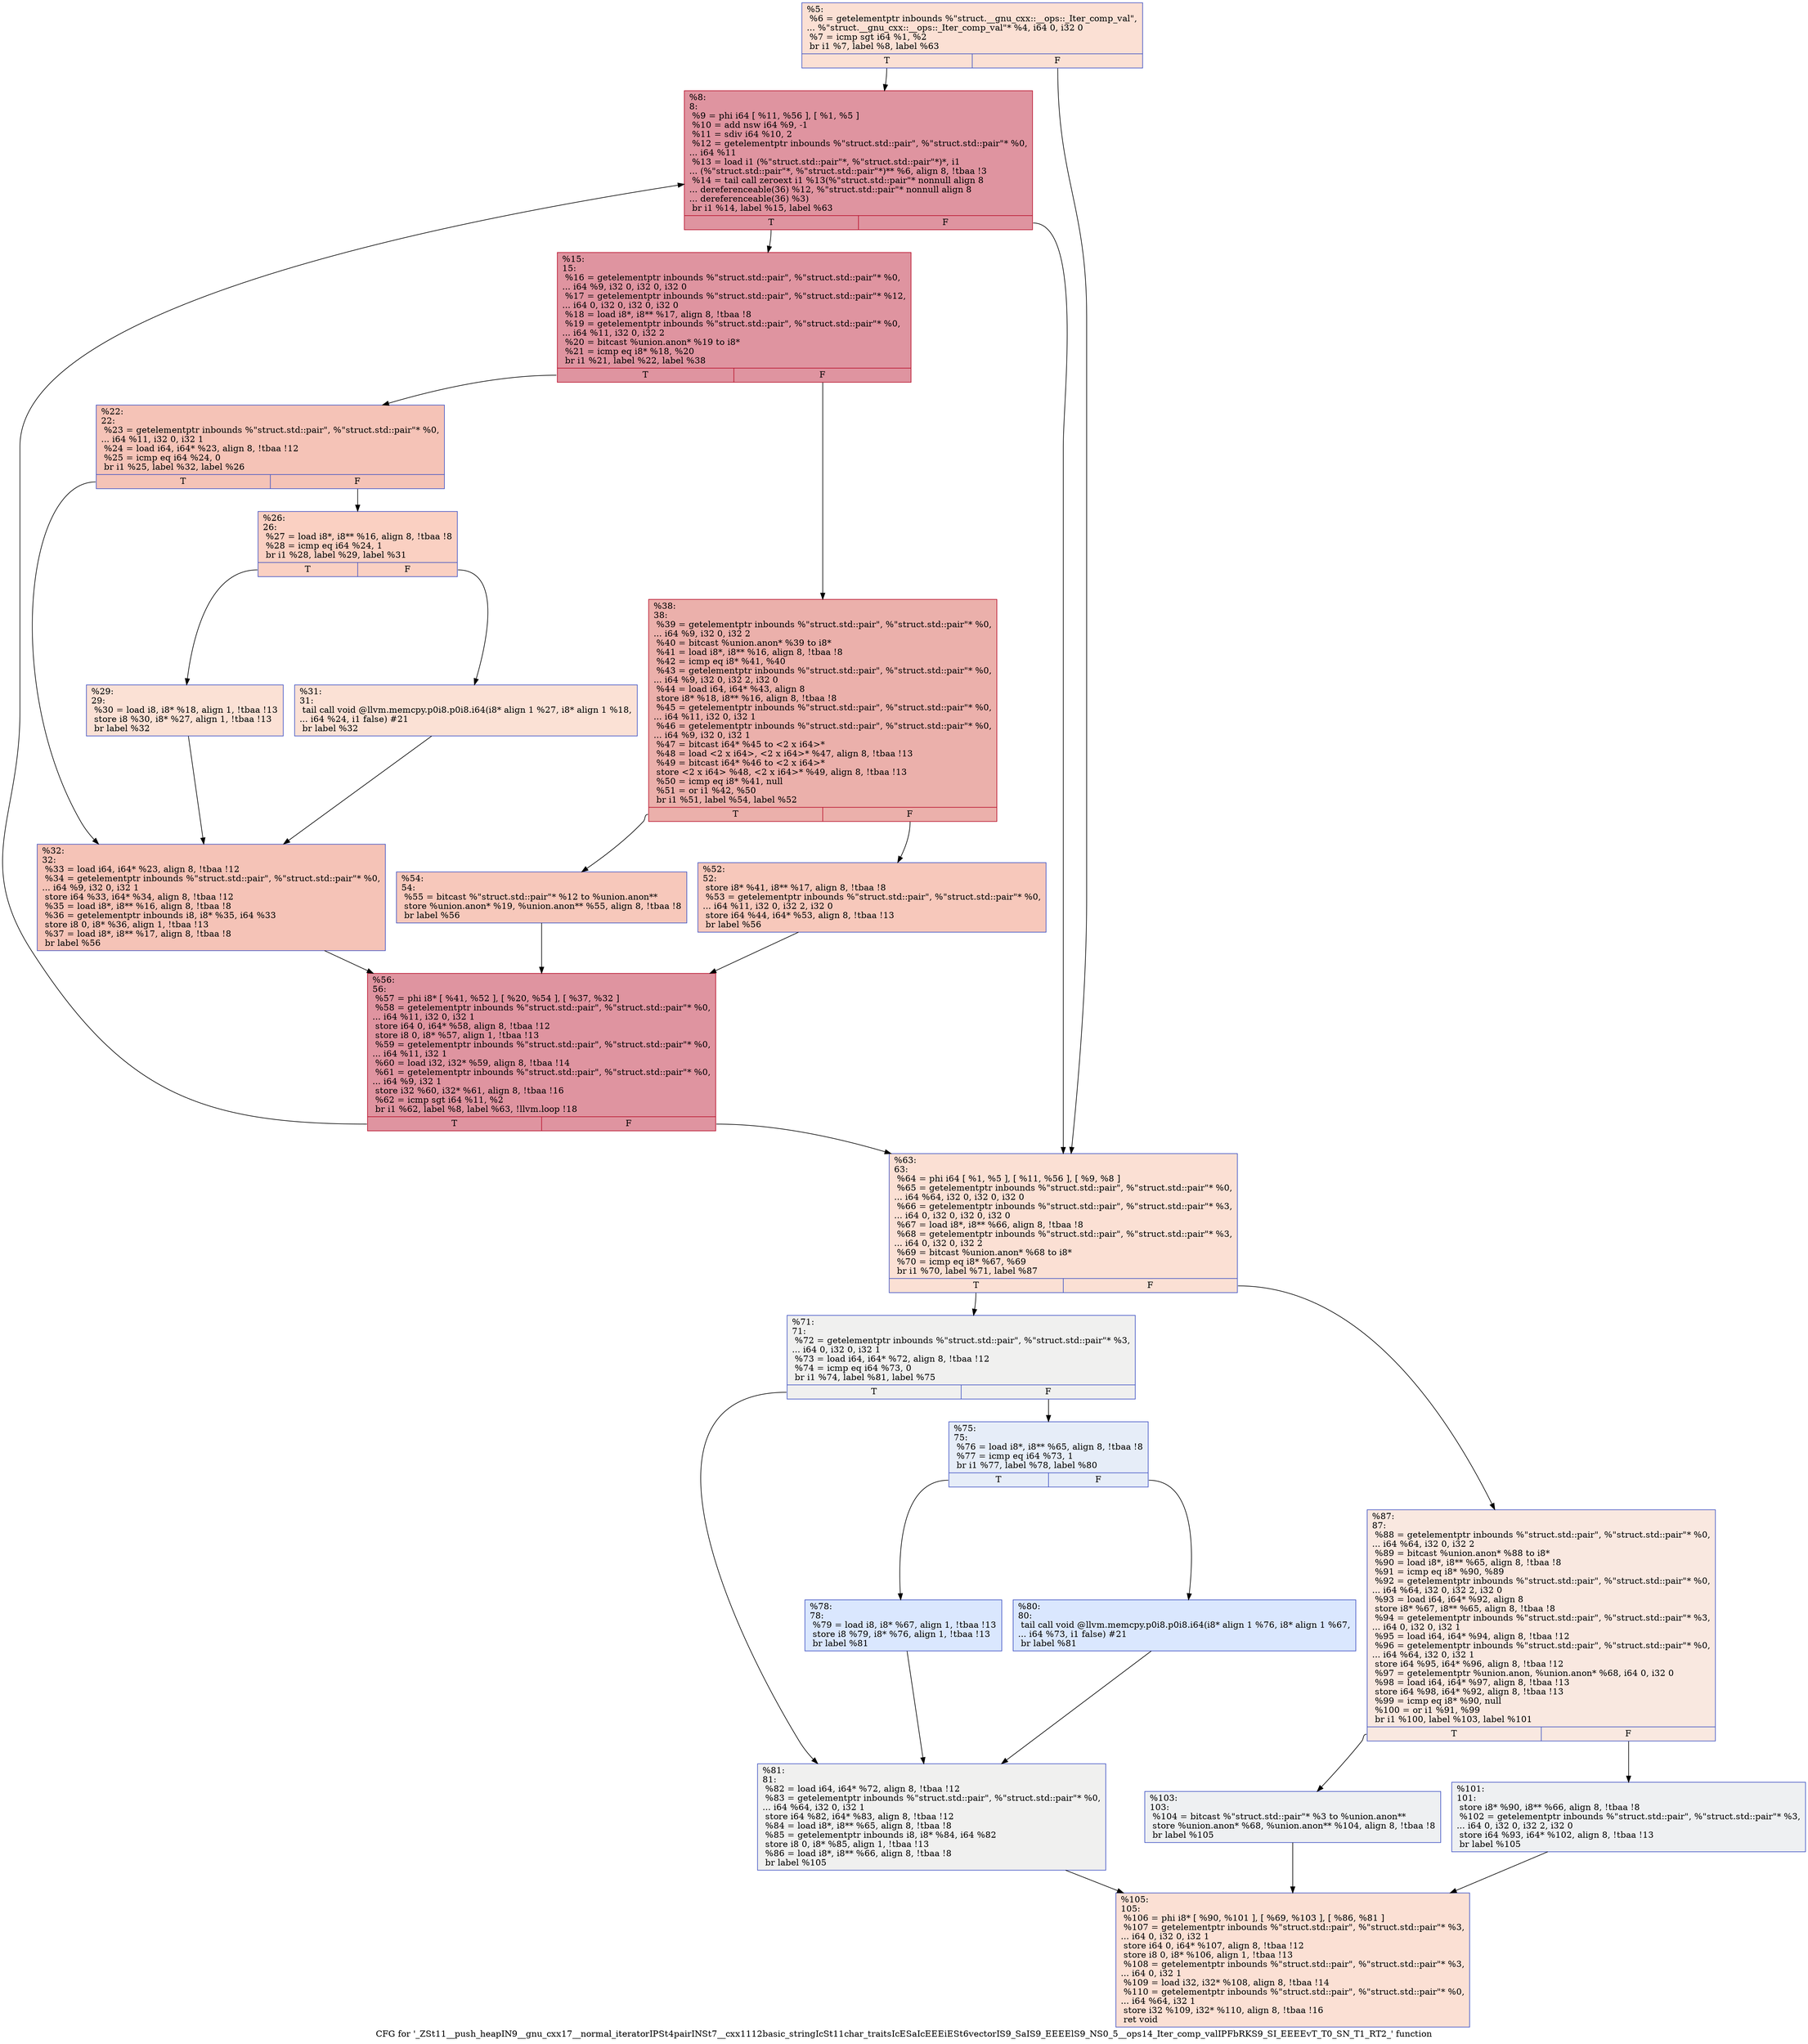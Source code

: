 digraph "CFG for '_ZSt11__push_heapIN9__gnu_cxx17__normal_iteratorIPSt4pairINSt7__cxx1112basic_stringIcSt11char_traitsIcESaIcEEEiESt6vectorIS9_SaIS9_EEEElS9_NS0_5__ops14_Iter_comp_valIPFbRKS9_SI_EEEEvT_T0_SN_T1_RT2_' function" {
	label="CFG for '_ZSt11__push_heapIN9__gnu_cxx17__normal_iteratorIPSt4pairINSt7__cxx1112basic_stringIcSt11char_traitsIcESaIcEEEiESt6vectorIS9_SaIS9_EEEElS9_NS0_5__ops14_Iter_comp_valIPFbRKS9_SI_EEEEvT_T0_SN_T1_RT2_' function";

	Node0x56528594f690 [shape=record,color="#3d50c3ff", style=filled, fillcolor="#f7b99e70",label="{%5:\l  %6 = getelementptr inbounds %\"struct.__gnu_cxx::__ops::_Iter_comp_val\",\l... %\"struct.__gnu_cxx::__ops::_Iter_comp_val\"* %4, i64 0, i32 0\l  %7 = icmp sgt i64 %1, %2\l  br i1 %7, label %8, label %63\l|{<s0>T|<s1>F}}"];
	Node0x56528594f690:s0 -> Node0x56528594f7a0;
	Node0x56528594f690:s1 -> Node0x56528594f7f0;
	Node0x56528594f7a0 [shape=record,color="#b70d28ff", style=filled, fillcolor="#b70d2870",label="{%8:\l8:                                                \l  %9 = phi i64 [ %11, %56 ], [ %1, %5 ]\l  %10 = add nsw i64 %9, -1\l  %11 = sdiv i64 %10, 2\l  %12 = getelementptr inbounds %\"struct.std::pair\", %\"struct.std::pair\"* %0,\l... i64 %11\l  %13 = load i1 (%\"struct.std::pair\"*, %\"struct.std::pair\"*)*, i1\l... (%\"struct.std::pair\"*, %\"struct.std::pair\"*)** %6, align 8, !tbaa !3\l  %14 = tail call zeroext i1 %13(%\"struct.std::pair\"* nonnull align 8\l... dereferenceable(36) %12, %\"struct.std::pair\"* nonnull align 8\l... dereferenceable(36) %3)\l  br i1 %14, label %15, label %63\l|{<s0>T|<s1>F}}"];
	Node0x56528594f7a0:s0 -> Node0x565285952d50;
	Node0x56528594f7a0:s1 -> Node0x56528594f7f0;
	Node0x565285952d50 [shape=record,color="#b70d28ff", style=filled, fillcolor="#b70d2870",label="{%15:\l15:                                               \l  %16 = getelementptr inbounds %\"struct.std::pair\", %\"struct.std::pair\"* %0,\l... i64 %9, i32 0, i32 0, i32 0\l  %17 = getelementptr inbounds %\"struct.std::pair\", %\"struct.std::pair\"* %12,\l... i64 0, i32 0, i32 0, i32 0\l  %18 = load i8*, i8** %17, align 8, !tbaa !8\l  %19 = getelementptr inbounds %\"struct.std::pair\", %\"struct.std::pair\"* %0,\l... i64 %11, i32 0, i32 2\l  %20 = bitcast %union.anon* %19 to i8*\l  %21 = icmp eq i8* %18, %20\l  br i1 %21, label %22, label %38\l|{<s0>T|<s1>F}}"];
	Node0x565285952d50:s0 -> Node0x565285953210;
	Node0x565285952d50:s1 -> Node0x565285953260;
	Node0x565285953210 [shape=record,color="#3d50c3ff", style=filled, fillcolor="#e8765c70",label="{%22:\l22:                                               \l  %23 = getelementptr inbounds %\"struct.std::pair\", %\"struct.std::pair\"* %0,\l... i64 %11, i32 0, i32 1\l  %24 = load i64, i64* %23, align 8, !tbaa !12\l  %25 = icmp eq i64 %24, 0\l  br i1 %25, label %32, label %26\l|{<s0>T|<s1>F}}"];
	Node0x565285953210:s0 -> Node0x565285953540;
	Node0x565285953210:s1 -> Node0x565285953590;
	Node0x565285953590 [shape=record,color="#3d50c3ff", style=filled, fillcolor="#f3947570",label="{%26:\l26:                                               \l  %27 = load i8*, i8** %16, align 8, !tbaa !8\l  %28 = icmp eq i64 %24, 1\l  br i1 %28, label %29, label %31\l|{<s0>T|<s1>F}}"];
	Node0x565285953590:s0 -> Node0x5652859537d0;
	Node0x565285953590:s1 -> Node0x565285953820;
	Node0x5652859537d0 [shape=record,color="#3d50c3ff", style=filled, fillcolor="#f7bca170",label="{%29:\l29:                                               \l  %30 = load i8, i8* %18, align 1, !tbaa !13\l  store i8 %30, i8* %27, align 1, !tbaa !13\l  br label %32\l}"];
	Node0x5652859537d0 -> Node0x565285953540;
	Node0x565285953820 [shape=record,color="#3d50c3ff", style=filled, fillcolor="#f7bca170",label="{%31:\l31:                                               \l  tail call void @llvm.memcpy.p0i8.p0i8.i64(i8* align 1 %27, i8* align 1 %18,\l... i64 %24, i1 false) #21\l  br label %32\l}"];
	Node0x565285953820 -> Node0x565285953540;
	Node0x565285953540 [shape=record,color="#3d50c3ff", style=filled, fillcolor="#e8765c70",label="{%32:\l32:                                               \l  %33 = load i64, i64* %23, align 8, !tbaa !12\l  %34 = getelementptr inbounds %\"struct.std::pair\", %\"struct.std::pair\"* %0,\l... i64 %9, i32 0, i32 1\l  store i64 %33, i64* %34, align 8, !tbaa !12\l  %35 = load i8*, i8** %16, align 8, !tbaa !8\l  %36 = getelementptr inbounds i8, i8* %35, i64 %33\l  store i8 0, i8* %36, align 1, !tbaa !13\l  %37 = load i8*, i8** %17, align 8, !tbaa !8\l  br label %56\l}"];
	Node0x565285953540 -> Node0x56528594f410;
	Node0x565285953260 [shape=record,color="#b70d28ff", style=filled, fillcolor="#d24b4070",label="{%38:\l38:                                               \l  %39 = getelementptr inbounds %\"struct.std::pair\", %\"struct.std::pair\"* %0,\l... i64 %9, i32 0, i32 2\l  %40 = bitcast %union.anon* %39 to i8*\l  %41 = load i8*, i8** %16, align 8, !tbaa !8\l  %42 = icmp eq i8* %41, %40\l  %43 = getelementptr inbounds %\"struct.std::pair\", %\"struct.std::pair\"* %0,\l... i64 %9, i32 0, i32 2, i32 0\l  %44 = load i64, i64* %43, align 8\l  store i8* %18, i8** %16, align 8, !tbaa !8\l  %45 = getelementptr inbounds %\"struct.std::pair\", %\"struct.std::pair\"* %0,\l... i64 %11, i32 0, i32 1\l  %46 = getelementptr inbounds %\"struct.std::pair\", %\"struct.std::pair\"* %0,\l... i64 %9, i32 0, i32 1\l  %47 = bitcast i64* %45 to \<2 x i64\>*\l  %48 = load \<2 x i64\>, \<2 x i64\>* %47, align 8, !tbaa !13\l  %49 = bitcast i64* %46 to \<2 x i64\>*\l  store \<2 x i64\> %48, \<2 x i64\>* %49, align 8, !tbaa !13\l  %50 = icmp eq i8* %41, null\l  %51 = or i1 %42, %50\l  br i1 %51, label %54, label %52\l|{<s0>T|<s1>F}}"];
	Node0x565285953260:s0 -> Node0x565285954a20;
	Node0x565285953260:s1 -> Node0x565285954a70;
	Node0x565285954a70 [shape=record,color="#3d50c3ff", style=filled, fillcolor="#ed836670",label="{%52:\l52:                                               \l  store i8* %41, i8** %17, align 8, !tbaa !8\l  %53 = getelementptr inbounds %\"struct.std::pair\", %\"struct.std::pair\"* %0,\l... i64 %11, i32 0, i32 2, i32 0\l  store i64 %44, i64* %53, align 8, !tbaa !13\l  br label %56\l}"];
	Node0x565285954a70 -> Node0x56528594f410;
	Node0x565285954a20 [shape=record,color="#3d50c3ff", style=filled, fillcolor="#ed836670",label="{%54:\l54:                                               \l  %55 = bitcast %\"struct.std::pair\"* %12 to %union.anon**\l  store %union.anon* %19, %union.anon** %55, align 8, !tbaa !8\l  br label %56\l}"];
	Node0x565285954a20 -> Node0x56528594f410;
	Node0x56528594f410 [shape=record,color="#b70d28ff", style=filled, fillcolor="#b70d2870",label="{%56:\l56:                                               \l  %57 = phi i8* [ %41, %52 ], [ %20, %54 ], [ %37, %32 ]\l  %58 = getelementptr inbounds %\"struct.std::pair\", %\"struct.std::pair\"* %0,\l... i64 %11, i32 0, i32 1\l  store i64 0, i64* %58, align 8, !tbaa !12\l  store i8 0, i8* %57, align 1, !tbaa !13\l  %59 = getelementptr inbounds %\"struct.std::pair\", %\"struct.std::pair\"* %0,\l... i64 %11, i32 1\l  %60 = load i32, i32* %59, align 8, !tbaa !14\l  %61 = getelementptr inbounds %\"struct.std::pair\", %\"struct.std::pair\"* %0,\l... i64 %9, i32 1\l  store i32 %60, i32* %61, align 8, !tbaa !16\l  %62 = icmp sgt i64 %11, %2\l  br i1 %62, label %8, label %63, !llvm.loop !18\l|{<s0>T|<s1>F}}"];
	Node0x56528594f410:s0 -> Node0x56528594f7a0;
	Node0x56528594f410:s1 -> Node0x56528594f7f0;
	Node0x56528594f7f0 [shape=record,color="#3d50c3ff", style=filled, fillcolor="#f7b99e70",label="{%63:\l63:                                               \l  %64 = phi i64 [ %1, %5 ], [ %11, %56 ], [ %9, %8 ]\l  %65 = getelementptr inbounds %\"struct.std::pair\", %\"struct.std::pair\"* %0,\l... i64 %64, i32 0, i32 0, i32 0\l  %66 = getelementptr inbounds %\"struct.std::pair\", %\"struct.std::pair\"* %3,\l... i64 0, i32 0, i32 0, i32 0\l  %67 = load i8*, i8** %66, align 8, !tbaa !8\l  %68 = getelementptr inbounds %\"struct.std::pair\", %\"struct.std::pair\"* %3,\l... i64 0, i32 0, i32 2\l  %69 = bitcast %union.anon* %68 to i8*\l  %70 = icmp eq i8* %67, %69\l  br i1 %70, label %71, label %87\l|{<s0>T|<s1>F}}"];
	Node0x56528594f7f0:s0 -> Node0x565285955ba0;
	Node0x56528594f7f0:s1 -> Node0x565285955bf0;
	Node0x565285955ba0 [shape=record,color="#3d50c3ff", style=filled, fillcolor="#dedcdb70",label="{%71:\l71:                                               \l  %72 = getelementptr inbounds %\"struct.std::pair\", %\"struct.std::pair\"* %3,\l... i64 0, i32 0, i32 1\l  %73 = load i64, i64* %72, align 8, !tbaa !12\l  %74 = icmp eq i64 %73, 0\l  br i1 %74, label %81, label %75\l|{<s0>T|<s1>F}}"];
	Node0x565285955ba0:s0 -> Node0x565285955ed0;
	Node0x565285955ba0:s1 -> Node0x565285955f20;
	Node0x565285955f20 [shape=record,color="#3d50c3ff", style=filled, fillcolor="#c7d7f070",label="{%75:\l75:                                               \l  %76 = load i8*, i8** %65, align 8, !tbaa !8\l  %77 = icmp eq i64 %73, 1\l  br i1 %77, label %78, label %80\l|{<s0>T|<s1>F}}"];
	Node0x565285955f20:s0 -> Node0x565285956120;
	Node0x565285955f20:s1 -> Node0x565285956170;
	Node0x565285956120 [shape=record,color="#3d50c3ff", style=filled, fillcolor="#abc8fd70",label="{%78:\l78:                                               \l  %79 = load i8, i8* %67, align 1, !tbaa !13\l  store i8 %79, i8* %76, align 1, !tbaa !13\l  br label %81\l}"];
	Node0x565285956120 -> Node0x565285955ed0;
	Node0x565285956170 [shape=record,color="#3d50c3ff", style=filled, fillcolor="#abc8fd70",label="{%80:\l80:                                               \l  tail call void @llvm.memcpy.p0i8.p0i8.i64(i8* align 1 %76, i8* align 1 %67,\l... i64 %73, i1 false) #21\l  br label %81\l}"];
	Node0x565285956170 -> Node0x565285955ed0;
	Node0x565285955ed0 [shape=record,color="#3d50c3ff", style=filled, fillcolor="#dedcdb70",label="{%81:\l81:                                               \l  %82 = load i64, i64* %72, align 8, !tbaa !12\l  %83 = getelementptr inbounds %\"struct.std::pair\", %\"struct.std::pair\"* %0,\l... i64 %64, i32 0, i32 1\l  store i64 %82, i64* %83, align 8, !tbaa !12\l  %84 = load i8*, i8** %65, align 8, !tbaa !8\l  %85 = getelementptr inbounds i8, i8* %84, i64 %82\l  store i8 0, i8* %85, align 1, !tbaa !13\l  %86 = load i8*, i8** %66, align 8, !tbaa !8\l  br label %105\l}"];
	Node0x565285955ed0 -> Node0x5652859569d0;
	Node0x565285955bf0 [shape=record,color="#3d50c3ff", style=filled, fillcolor="#f1ccb870",label="{%87:\l87:                                               \l  %88 = getelementptr inbounds %\"struct.std::pair\", %\"struct.std::pair\"* %0,\l... i64 %64, i32 0, i32 2\l  %89 = bitcast %union.anon* %88 to i8*\l  %90 = load i8*, i8** %65, align 8, !tbaa !8\l  %91 = icmp eq i8* %90, %89\l  %92 = getelementptr inbounds %\"struct.std::pair\", %\"struct.std::pair\"* %0,\l... i64 %64, i32 0, i32 2, i32 0\l  %93 = load i64, i64* %92, align 8\l  store i8* %67, i8** %65, align 8, !tbaa !8\l  %94 = getelementptr inbounds %\"struct.std::pair\", %\"struct.std::pair\"* %3,\l... i64 0, i32 0, i32 1\l  %95 = load i64, i64* %94, align 8, !tbaa !12\l  %96 = getelementptr inbounds %\"struct.std::pair\", %\"struct.std::pair\"* %0,\l... i64 %64, i32 0, i32 1\l  store i64 %95, i64* %96, align 8, !tbaa !12\l  %97 = getelementptr %union.anon, %union.anon* %68, i64 0, i32 0\l  %98 = load i64, i64* %97, align 8, !tbaa !13\l  store i64 %98, i64* %92, align 8, !tbaa !13\l  %99 = icmp eq i8* %90, null\l  %100 = or i1 %91, %99\l  br i1 %100, label %103, label %101\l|{<s0>T|<s1>F}}"];
	Node0x565285955bf0:s0 -> Node0x565285957480;
	Node0x565285955bf0:s1 -> Node0x5652859574d0;
	Node0x5652859574d0 [shape=record,color="#3d50c3ff", style=filled, fillcolor="#d9dce170",label="{%101:\l101:                                              \l  store i8* %90, i8** %66, align 8, !tbaa !8\l  %102 = getelementptr inbounds %\"struct.std::pair\", %\"struct.std::pair\"* %3,\l... i64 0, i32 0, i32 2, i32 0\l  store i64 %93, i64* %102, align 8, !tbaa !13\l  br label %105\l}"];
	Node0x5652859574d0 -> Node0x5652859569d0;
	Node0x565285957480 [shape=record,color="#3d50c3ff", style=filled, fillcolor="#d9dce170",label="{%103:\l103:                                              \l  %104 = bitcast %\"struct.std::pair\"* %3 to %union.anon**\l  store %union.anon* %68, %union.anon** %104, align 8, !tbaa !8\l  br label %105\l}"];
	Node0x565285957480 -> Node0x5652859569d0;
	Node0x5652859569d0 [shape=record,color="#3d50c3ff", style=filled, fillcolor="#f7b99e70",label="{%105:\l105:                                              \l  %106 = phi i8* [ %90, %101 ], [ %69, %103 ], [ %86, %81 ]\l  %107 = getelementptr inbounds %\"struct.std::pair\", %\"struct.std::pair\"* %3,\l... i64 0, i32 0, i32 1\l  store i64 0, i64* %107, align 8, !tbaa !12\l  store i8 0, i8* %106, align 1, !tbaa !13\l  %108 = getelementptr inbounds %\"struct.std::pair\", %\"struct.std::pair\"* %3,\l... i64 0, i32 1\l  %109 = load i32, i32* %108, align 8, !tbaa !14\l  %110 = getelementptr inbounds %\"struct.std::pair\", %\"struct.std::pair\"* %0,\l... i64 %64, i32 1\l  store i32 %109, i32* %110, align 8, !tbaa !16\l  ret void\l}"];
}
